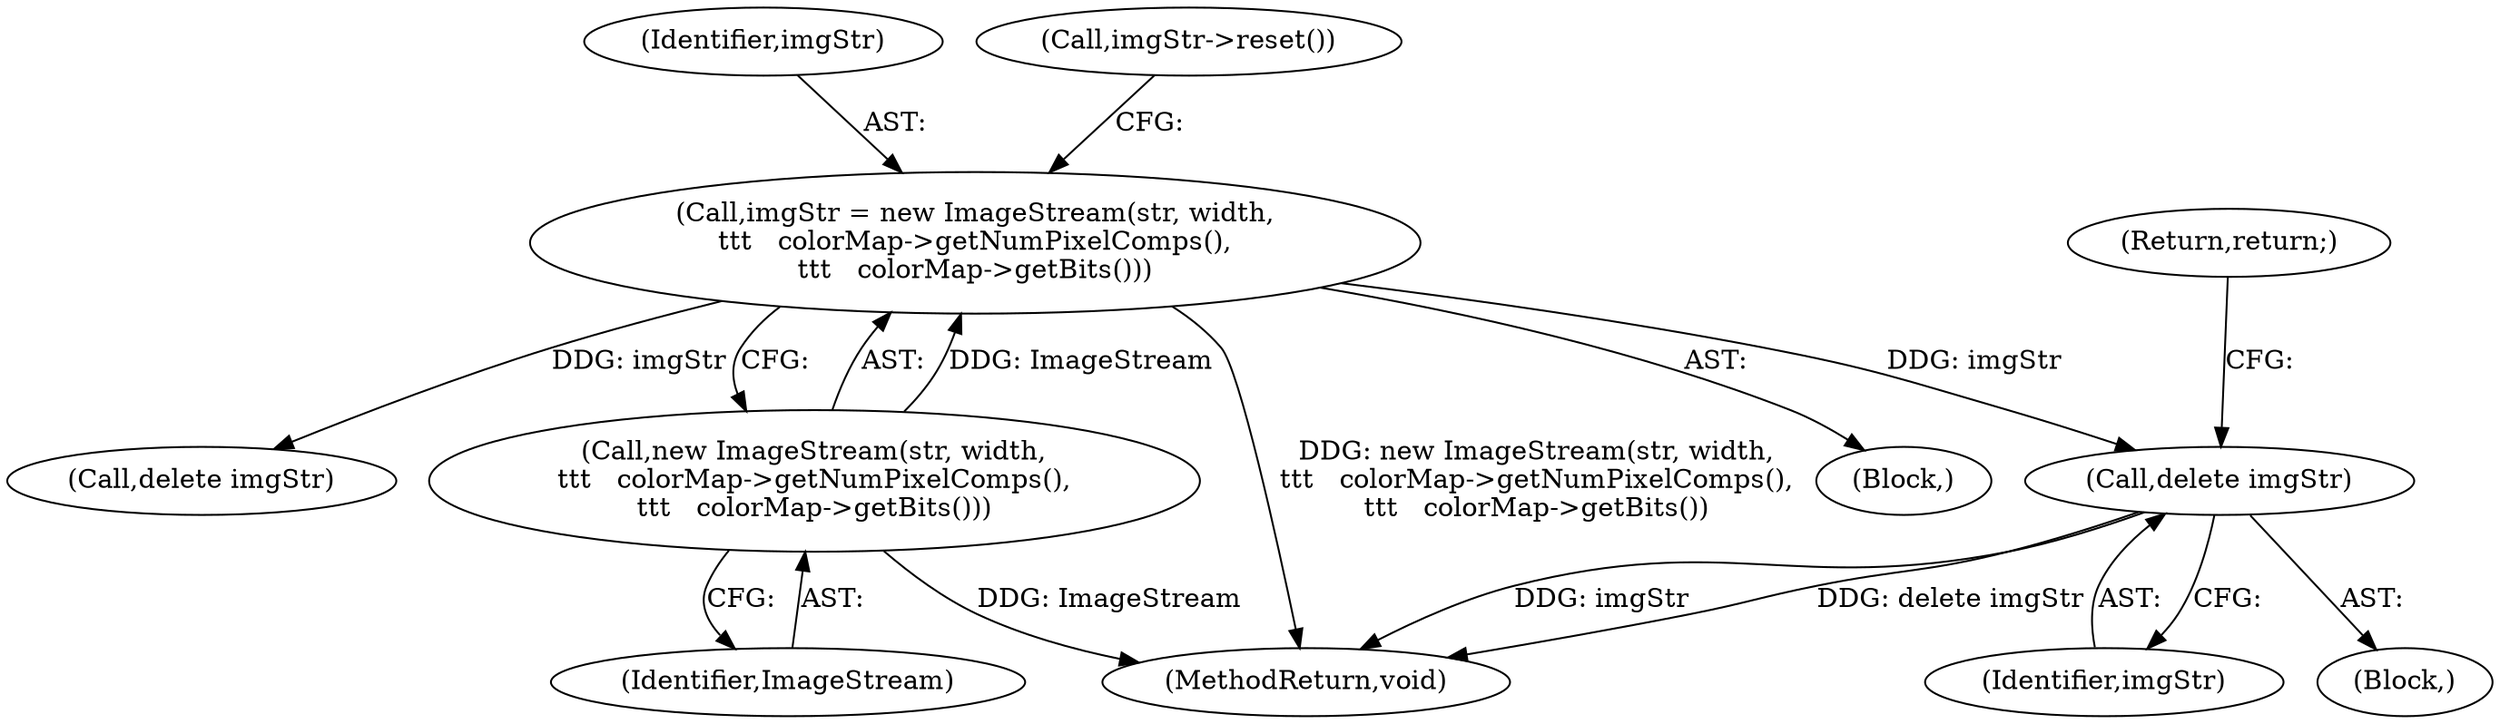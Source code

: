 digraph "0_poppler_7b2d314a61fd0e12f47c62996cb49ec0d1ba747a@API" {
"1000289" [label="(Call,delete imgStr)"];
"1000132" [label="(Call,imgStr = new ImageStream(str, width,\n\t\t\t   colorMap->getNumPixelComps(),\n\t\t\t   colorMap->getBits()))"];
"1000134" [label="(Call,new ImageStream(str, width,\n\t\t\t   colorMap->getNumPixelComps(),\n\t\t\t   colorMap->getBits()))"];
"1000135" [label="(Identifier,ImageStream)"];
"1000348" [label="(Call,delete imgStr)"];
"1000350" [label="(MethodReturn,void)"];
"1000285" [label="(Block,)"];
"1000133" [label="(Identifier,imgStr)"];
"1000289" [label="(Call,delete imgStr)"];
"1000290" [label="(Identifier,imgStr)"];
"1000136" [label="(Call,imgStr->reset())"];
"1000134" [label="(Call,new ImageStream(str, width,\n\t\t\t   colorMap->getNumPixelComps(),\n\t\t\t   colorMap->getBits()))"];
"1000132" [label="(Call,imgStr = new ImageStream(str, width,\n\t\t\t   colorMap->getNumPixelComps(),\n\t\t\t   colorMap->getBits()))"];
"1000111" [label="(Block,)"];
"1000291" [label="(Return,return;)"];
"1000289" -> "1000285"  [label="AST: "];
"1000289" -> "1000290"  [label="CFG: "];
"1000290" -> "1000289"  [label="AST: "];
"1000291" -> "1000289"  [label="CFG: "];
"1000289" -> "1000350"  [label="DDG: imgStr"];
"1000289" -> "1000350"  [label="DDG: delete imgStr"];
"1000132" -> "1000289"  [label="DDG: imgStr"];
"1000132" -> "1000111"  [label="AST: "];
"1000132" -> "1000134"  [label="CFG: "];
"1000133" -> "1000132"  [label="AST: "];
"1000134" -> "1000132"  [label="AST: "];
"1000136" -> "1000132"  [label="CFG: "];
"1000132" -> "1000350"  [label="DDG: new ImageStream(str, width,\n\t\t\t   colorMap->getNumPixelComps(),\n\t\t\t   colorMap->getBits())"];
"1000134" -> "1000132"  [label="DDG: ImageStream"];
"1000132" -> "1000348"  [label="DDG: imgStr"];
"1000134" -> "1000135"  [label="CFG: "];
"1000135" -> "1000134"  [label="AST: "];
"1000134" -> "1000350"  [label="DDG: ImageStream"];
}
